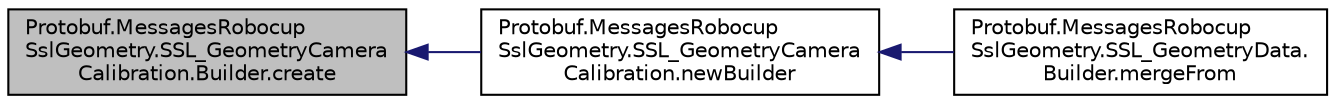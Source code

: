 digraph "Protobuf.MessagesRobocupSslGeometry.SSL_GeometryCameraCalibration.Builder.create"
{
 // INTERACTIVE_SVG=YES
  edge [fontname="Helvetica",fontsize="10",labelfontname="Helvetica",labelfontsize="10"];
  node [fontname="Helvetica",fontsize="10",shape=record];
  rankdir="LR";
  Node1 [label="Protobuf.MessagesRobocup\lSslGeometry.SSL_GeometryCamera\lCalibration.Builder.create",height=0.2,width=0.4,color="black", fillcolor="grey75", style="filled", fontcolor="black"];
  Node1 -> Node2 [dir="back",color="midnightblue",fontsize="10",style="solid",fontname="Helvetica"];
  Node2 [label="Protobuf.MessagesRobocup\lSslGeometry.SSL_GeometryCamera\lCalibration.newBuilder",height=0.2,width=0.4,color="black", fillcolor="white", style="filled",URL="$d4/d9e/class_protobuf_1_1_messages_robocup_ssl_geometry_1_1_s_s_l___geometry_camera_calibration.html#a791ea6854356ad201fee6b758de900c2"];
  Node2 -> Node3 [dir="back",color="midnightblue",fontsize="10",style="solid",fontname="Helvetica"];
  Node3 [label="Protobuf.MessagesRobocup\lSslGeometry.SSL_GeometryData.\lBuilder.mergeFrom",height=0.2,width=0.4,color="black", fillcolor="white", style="filled",URL="$df/de7/class_protobuf_1_1_messages_robocup_ssl_geometry_1_1_s_s_l___geometry_data_1_1_builder.html#ab199a7046b9a21303bdd1b0affe04c64"];
}
